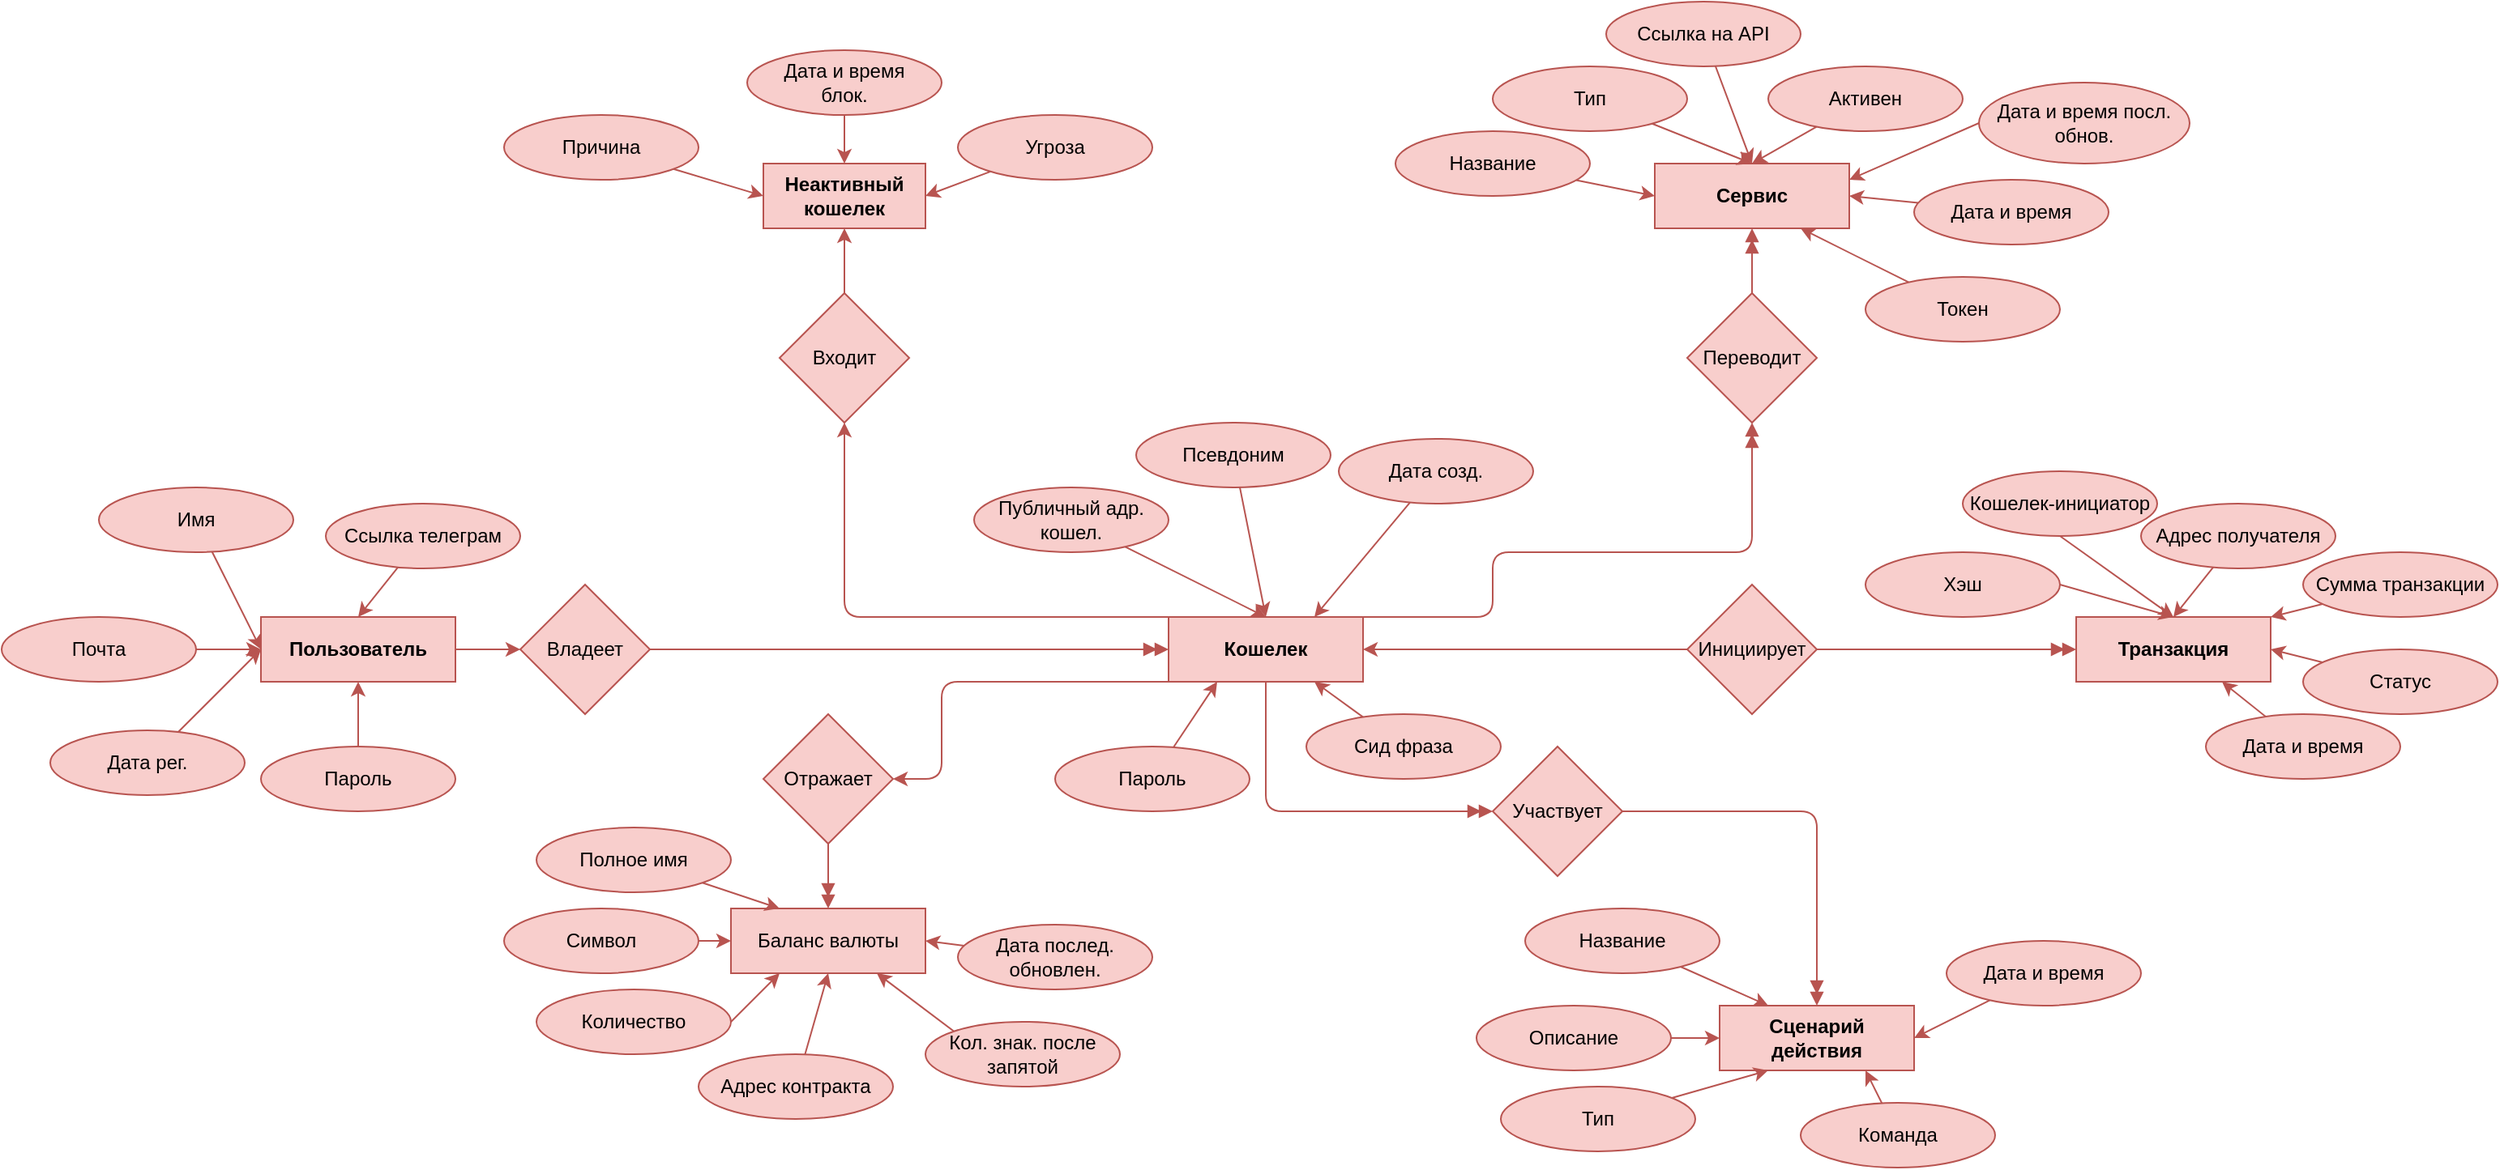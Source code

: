 <mxfile>
    <diagram id="Eth7Fp71FNX5mIKtPomX" name="Page-1">
        <mxGraphModel dx="2263" dy="1111" grid="1" gridSize="10" guides="1" tooltips="1" connect="1" arrows="1" fold="1" page="1" pageScale="1" pageWidth="850" pageHeight="1100" math="0" shadow="0">
            <root>
                <mxCell id="0"/>
                <mxCell id="1" parent="0"/>
                <mxCell id="55" style="edgeStyle=none;html=1;entryX=0;entryY=0.5;entryDx=0;entryDy=0;fillColor=#f8cecc;strokeColor=#b85450;endArrow=doubleBlock;endFill=1;" parent="1" source="32" target="54" edge="1">
                    <mxGeometry relative="1" as="geometry">
                        <Array as="points">
                            <mxPoint x="260" y="520"/>
                            <mxPoint x="260" y="560"/>
                            <mxPoint x="300" y="560"/>
                            <mxPoint x="360" y="560"/>
                        </Array>
                    </mxGeometry>
                </mxCell>
                <mxCell id="143" style="edgeStyle=none;html=1;exitX=1;exitY=0;exitDx=0;exitDy=0;entryX=0.5;entryY=1;entryDx=0;entryDy=0;fillColor=#f8cecc;strokeColor=#b85450;endArrow=doubleBlock;endFill=1;" parent="1" source="32" target="63" edge="1">
                    <mxGeometry relative="1" as="geometry">
                        <Array as="points">
                            <mxPoint x="400" y="440"/>
                            <mxPoint x="400" y="400"/>
                            <mxPoint x="560" y="400"/>
                        </Array>
                    </mxGeometry>
                </mxCell>
                <mxCell id="161" style="edgeStyle=none;html=1;exitX=0;exitY=0;exitDx=0;exitDy=0;entryX=0.5;entryY=1;entryDx=0;entryDy=0;fillColor=#f8cecc;strokeColor=#b85450;" parent="1" source="32" target="70" edge="1">
                    <mxGeometry relative="1" as="geometry">
                        <Array as="points">
                            <mxPoint y="440"/>
                        </Array>
                    </mxGeometry>
                </mxCell>
                <mxCell id="169" style="edgeStyle=none;html=1;exitX=0;exitY=1;exitDx=0;exitDy=0;entryX=1;entryY=0.5;entryDx=0;entryDy=0;fillColor=#f8cecc;strokeColor=#b85450;" parent="1" source="32" target="116" edge="1">
                    <mxGeometry relative="1" as="geometry">
                        <Array as="points">
                            <mxPoint x="60" y="480"/>
                            <mxPoint x="60" y="540"/>
                        </Array>
                    </mxGeometry>
                </mxCell>
                <mxCell id="32" value="&lt;strong data-end=&quot;286&quot; data-start=&quot;266&quot;&gt;Кошелек&lt;/strong&gt;" style="rounded=0;whiteSpace=wrap;html=1;fillColor=#f8cecc;strokeColor=#b85450;" parent="1" vertex="1">
                    <mxGeometry x="200" y="440" width="120" height="40" as="geometry"/>
                </mxCell>
                <mxCell id="35" value="&lt;strong data-end=&quot;913&quot; data-start=&quot;885&quot;&gt;Транзакция&lt;/strong&gt;" style="rounded=0;whiteSpace=wrap;html=1;fillColor=#f8cecc;strokeColor=#b85450;" parent="1" vertex="1">
                    <mxGeometry x="760" y="440" width="120" height="40" as="geometry"/>
                </mxCell>
                <mxCell id="38" style="edgeStyle=none;html=1;entryX=1;entryY=0.5;entryDx=0;entryDy=0;fillColor=#f8cecc;strokeColor=#b85450;endArrow=classic;endFill=1;" parent="1" source="40" target="32" edge="1">
                    <mxGeometry relative="1" as="geometry"/>
                </mxCell>
                <mxCell id="39" style="edgeStyle=none;html=1;entryX=0;entryY=0.5;entryDx=0;entryDy=0;endArrow=doubleBlock;endFill=1;fillColor=#f8cecc;strokeColor=#b85450;" parent="1" source="40" target="35" edge="1">
                    <mxGeometry relative="1" as="geometry"/>
                </mxCell>
                <mxCell id="40" value="Инициирует" style="rhombus;whiteSpace=wrap;html=1;fillColor=#f8cecc;strokeColor=#b85450;" parent="1" vertex="1">
                    <mxGeometry x="520" y="420" width="80" height="80" as="geometry"/>
                </mxCell>
                <mxCell id="53" value="&lt;strong data-end=&quot;1103&quot; data-start=&quot;1066&quot;&gt;Сценарий действия&lt;/strong&gt;" style="rounded=0;whiteSpace=wrap;html=1;fillColor=#f8cecc;strokeColor=#b85450;" parent="1" vertex="1">
                    <mxGeometry x="540" y="680" width="120" height="40" as="geometry"/>
                </mxCell>
                <mxCell id="56" style="edgeStyle=none;html=1;entryX=0.5;entryY=0;entryDx=0;entryDy=0;endArrow=doubleBlock;endFill=1;exitX=1;exitY=0.5;exitDx=0;exitDy=0;fillColor=#f8cecc;strokeColor=#b85450;" parent="1" source="54" target="53" edge="1">
                    <mxGeometry relative="1" as="geometry">
                        <mxPoint x="580" y="560" as="sourcePoint"/>
                        <Array as="points">
                            <mxPoint x="600" y="560"/>
                        </Array>
                    </mxGeometry>
                </mxCell>
                <mxCell id="54" value="Участвует" style="rhombus;whiteSpace=wrap;html=1;fillColor=#f8cecc;strokeColor=#b85450;" parent="1" vertex="1">
                    <mxGeometry x="400" y="520" width="80" height="80" as="geometry"/>
                </mxCell>
                <mxCell id="59" style="edgeStyle=none;html=1;entryX=0;entryY=0.5;entryDx=0;entryDy=0;fillColor=#f8cecc;strokeColor=#b85450;" parent="1" source="57" target="58" edge="1">
                    <mxGeometry relative="1" as="geometry"/>
                </mxCell>
                <mxCell id="57" value="&lt;b&gt;Пользователь&lt;/b&gt;" style="rounded=0;whiteSpace=wrap;html=1;fillColor=#f8cecc;strokeColor=#b85450;" parent="1" vertex="1">
                    <mxGeometry x="-360" y="440" width="120" height="40" as="geometry"/>
                </mxCell>
                <mxCell id="60" style="edgeStyle=none;html=1;entryX=0;entryY=0.5;entryDx=0;entryDy=0;endArrow=doubleBlock;endFill=1;fillColor=#f8cecc;strokeColor=#b85450;" parent="1" source="58" target="32" edge="1">
                    <mxGeometry relative="1" as="geometry"/>
                </mxCell>
                <mxCell id="58" value="Владеет" style="rhombus;whiteSpace=wrap;html=1;fillColor=#f8cecc;strokeColor=#b85450;" parent="1" vertex="1">
                    <mxGeometry x="-200" y="420" width="80" height="80" as="geometry"/>
                </mxCell>
                <mxCell id="62" value="&lt;strong data-end=&quot;286&quot; data-start=&quot;266&quot;&gt;Сервис&lt;/strong&gt;" style="rounded=0;whiteSpace=wrap;html=1;fillColor=#f8cecc;strokeColor=#b85450;" parent="1" vertex="1">
                    <mxGeometry x="500" y="160" width="120" height="40" as="geometry"/>
                </mxCell>
                <mxCell id="68" style="edgeStyle=none;html=1;entryX=0.5;entryY=1;entryDx=0;entryDy=0;endArrow=doubleBlock;endFill=1;fillColor=#f8cecc;strokeColor=#b85450;" parent="1" source="63" target="62" edge="1">
                    <mxGeometry relative="1" as="geometry"/>
                </mxCell>
                <mxCell id="63" value="Переводит" style="rhombus;whiteSpace=wrap;html=1;fillColor=#f8cecc;strokeColor=#b85450;" parent="1" vertex="1">
                    <mxGeometry x="520" y="240" width="80" height="80" as="geometry"/>
                </mxCell>
                <mxCell id="69" value="&lt;strong data-end=&quot;286&quot; data-start=&quot;266&quot;&gt;Неактивный кошелек&lt;/strong&gt;" style="rounded=0;whiteSpace=wrap;html=1;fillColor=#f8cecc;strokeColor=#b85450;" parent="1" vertex="1">
                    <mxGeometry x="-50" y="160" width="100" height="40" as="geometry"/>
                </mxCell>
                <mxCell id="72" style="edgeStyle=none;html=1;entryX=0.5;entryY=1;entryDx=0;entryDy=0;endArrow=classic;endFill=1;exitX=0.5;exitY=0;exitDx=0;exitDy=0;fillColor=#f8cecc;strokeColor=#b85450;" parent="1" source="70" target="69" edge="1">
                    <mxGeometry relative="1" as="geometry"/>
                </mxCell>
                <mxCell id="70" value="Входит" style="rhombus;whiteSpace=wrap;html=1;fillColor=#f8cecc;strokeColor=#b85450;" parent="1" vertex="1">
                    <mxGeometry x="-40" y="240" width="80" height="80" as="geometry"/>
                </mxCell>
                <mxCell id="82" style="edgeStyle=none;html=1;entryX=0;entryY=0.5;entryDx=0;entryDy=0;fillColor=#f8cecc;strokeColor=#b85450;" parent="1" source="77" target="57" edge="1">
                    <mxGeometry relative="1" as="geometry"/>
                </mxCell>
                <mxCell id="77" value="Имя" style="ellipse;whiteSpace=wrap;html=1;fillColor=#f8cecc;strokeColor=#b85450;" parent="1" vertex="1">
                    <mxGeometry x="-460" y="360" width="120" height="40" as="geometry"/>
                </mxCell>
                <mxCell id="84" style="edgeStyle=none;html=1;entryX=0;entryY=0.5;entryDx=0;entryDy=0;fillColor=#f8cecc;strokeColor=#b85450;" parent="1" source="78" target="57" edge="1">
                    <mxGeometry relative="1" as="geometry"/>
                </mxCell>
                <mxCell id="78" value="Почта" style="ellipse;whiteSpace=wrap;html=1;fillColor=#f8cecc;strokeColor=#b85450;" parent="1" vertex="1">
                    <mxGeometry x="-520" y="440" width="120" height="40" as="geometry"/>
                </mxCell>
                <mxCell id="86" style="edgeStyle=none;html=1;entryX=0;entryY=0.5;entryDx=0;entryDy=0;fillColor=#f8cecc;strokeColor=#b85450;" parent="1" source="79" target="57" edge="1">
                    <mxGeometry relative="1" as="geometry"/>
                </mxCell>
                <mxCell id="79" value="Дата рег." style="ellipse;whiteSpace=wrap;html=1;fillColor=#f8cecc;strokeColor=#b85450;" parent="1" vertex="1">
                    <mxGeometry x="-490" y="510" width="120" height="40" as="geometry"/>
                </mxCell>
                <mxCell id="90" style="edgeStyle=none;html=1;entryX=0.5;entryY=0;entryDx=0;entryDy=0;fillColor=#f8cecc;strokeColor=#b85450;" parent="1" source="87" target="32" edge="1">
                    <mxGeometry relative="1" as="geometry"/>
                </mxCell>
                <mxCell id="87" value="Публичный адр. кошел." style="ellipse;whiteSpace=wrap;html=1;fillColor=#f8cecc;strokeColor=#b85450;" parent="1" vertex="1">
                    <mxGeometry x="80" y="360" width="120" height="40" as="geometry"/>
                </mxCell>
                <mxCell id="92" style="edgeStyle=none;html=1;entryX=0.75;entryY=0;entryDx=0;entryDy=0;fillColor=#f8cecc;strokeColor=#b85450;" parent="1" source="89" target="32" edge="1">
                    <mxGeometry relative="1" as="geometry"/>
                </mxCell>
                <mxCell id="89" value="Дата созд." style="ellipse;whiteSpace=wrap;html=1;fillColor=#f8cecc;strokeColor=#b85450;" parent="1" vertex="1">
                    <mxGeometry x="305" y="330" width="120" height="40" as="geometry"/>
                </mxCell>
                <mxCell id="111" style="edgeStyle=none;html=1;entryX=0.5;entryY=0;entryDx=0;entryDy=0;exitX=1;exitY=0.5;exitDx=0;exitDy=0;fillColor=#f8cecc;strokeColor=#b85450;" parent="1" source="94" target="35" edge="1">
                    <mxGeometry relative="1" as="geometry">
                        <mxPoint x="633.666" y="428.944" as="sourcePoint"/>
                    </mxGeometry>
                </mxCell>
                <mxCell id="94" value="Хэш" style="ellipse;whiteSpace=wrap;html=1;fillColor=#f8cecc;strokeColor=#b85450;" parent="1" vertex="1">
                    <mxGeometry x="630" y="400" width="120" height="40" as="geometry"/>
                </mxCell>
                <mxCell id="110" style="edgeStyle=none;html=1;exitX=0.5;exitY=1;exitDx=0;exitDy=0;entryX=0.5;entryY=0;entryDx=0;entryDy=0;fillColor=#f8cecc;strokeColor=#b85450;" parent="1" source="95" target="35" edge="1">
                    <mxGeometry relative="1" as="geometry"/>
                </mxCell>
                <mxCell id="95" value="Кошелек-инициатор" style="ellipse;whiteSpace=wrap;html=1;fillColor=#f8cecc;strokeColor=#b85450;" parent="1" vertex="1">
                    <mxGeometry x="690" y="350" width="120" height="40" as="geometry"/>
                </mxCell>
                <mxCell id="109" style="edgeStyle=none;html=1;entryX=0.5;entryY=0;entryDx=0;entryDy=0;fillColor=#f8cecc;strokeColor=#b85450;" parent="1" source="97" target="35" edge="1">
                    <mxGeometry relative="1" as="geometry"/>
                </mxCell>
                <mxCell id="97" value="Адрес получателя" style="ellipse;whiteSpace=wrap;html=1;fillColor=#f8cecc;strokeColor=#b85450;" parent="1" vertex="1">
                    <mxGeometry x="800" y="370" width="120" height="40" as="geometry"/>
                </mxCell>
                <mxCell id="108" style="edgeStyle=none;html=1;entryX=1;entryY=0;entryDx=0;entryDy=0;fillColor=#f8cecc;strokeColor=#b85450;" parent="1" source="98" target="35" edge="1">
                    <mxGeometry relative="1" as="geometry"/>
                </mxCell>
                <mxCell id="98" value="Сумма транзакции" style="ellipse;whiteSpace=wrap;html=1;fillColor=#f8cecc;strokeColor=#b85450;" parent="1" vertex="1">
                    <mxGeometry x="900" y="400" width="120" height="40" as="geometry"/>
                </mxCell>
                <mxCell id="107" style="edgeStyle=none;html=1;entryX=1;entryY=0.5;entryDx=0;entryDy=0;fillColor=#f8cecc;strokeColor=#b85450;" parent="1" source="99" target="35" edge="1">
                    <mxGeometry relative="1" as="geometry"/>
                </mxCell>
                <mxCell id="99" value="Статус" style="ellipse;whiteSpace=wrap;html=1;fillColor=#f8cecc;strokeColor=#b85450;" parent="1" vertex="1">
                    <mxGeometry x="900" y="460" width="120" height="40" as="geometry"/>
                </mxCell>
                <mxCell id="106" style="edgeStyle=none;html=1;entryX=0.75;entryY=1;entryDx=0;entryDy=0;fillColor=#f8cecc;strokeColor=#b85450;" parent="1" source="100" target="35" edge="1">
                    <mxGeometry relative="1" as="geometry"/>
                </mxCell>
                <mxCell id="100" value="Дата и время" style="ellipse;whiteSpace=wrap;html=1;fillColor=#f8cecc;strokeColor=#b85450;" parent="1" vertex="1">
                    <mxGeometry x="840" y="500" width="120" height="40" as="geometry"/>
                </mxCell>
                <mxCell id="114" style="edgeStyle=none;html=1;entryX=0.5;entryY=0;entryDx=0;entryDy=0;fillColor=#f8cecc;strokeColor=#b85450;" parent="1" source="113" target="32" edge="1">
                    <mxGeometry relative="1" as="geometry"/>
                </mxCell>
                <mxCell id="113" value="Псевдоним " style="ellipse;whiteSpace=wrap;html=1;fillColor=#f8cecc;strokeColor=#b85450;" parent="1" vertex="1">
                    <mxGeometry x="180" y="320" width="120" height="40" as="geometry"/>
                </mxCell>
                <mxCell id="115" value="Баланс валюты" style="rounded=0;whiteSpace=wrap;html=1;fillColor=#f8cecc;strokeColor=#b85450;" parent="1" vertex="1">
                    <mxGeometry x="-70" y="620" width="120" height="40" as="geometry"/>
                </mxCell>
                <mxCell id="119" style="edgeStyle=none;html=1;entryX=0.5;entryY=0;entryDx=0;entryDy=0;endArrow=doubleBlock;endFill=1;fillColor=#f8cecc;strokeColor=#b85450;" parent="1" source="116" target="115" edge="1">
                    <mxGeometry relative="1" as="geometry"/>
                </mxCell>
                <mxCell id="116" value="Отражает" style="rhombus;whiteSpace=wrap;html=1;fillColor=#f8cecc;strokeColor=#b85450;" parent="1" vertex="1">
                    <mxGeometry x="-50" y="500" width="80" height="80" as="geometry"/>
                </mxCell>
                <mxCell id="127" style="edgeStyle=none;html=1;entryX=0;entryY=0.5;entryDx=0;entryDy=0;fillColor=#f8cecc;strokeColor=#b85450;" parent="1" source="120" target="115" edge="1">
                    <mxGeometry relative="1" as="geometry"/>
                </mxCell>
                <mxCell id="120" value="Символ" style="ellipse;whiteSpace=wrap;html=1;fillColor=#f8cecc;strokeColor=#b85450;" parent="1" vertex="1">
                    <mxGeometry x="-210" y="620" width="120" height="40" as="geometry"/>
                </mxCell>
                <mxCell id="126" style="edgeStyle=none;html=1;entryX=0.25;entryY=0;entryDx=0;entryDy=0;fillColor=#f8cecc;strokeColor=#b85450;" parent="1" source="121" target="115" edge="1">
                    <mxGeometry relative="1" as="geometry"/>
                </mxCell>
                <mxCell id="121" value="Полное имя" style="ellipse;whiteSpace=wrap;html=1;fillColor=#f8cecc;strokeColor=#b85450;" parent="1" vertex="1">
                    <mxGeometry x="-190" y="570" width="120" height="40" as="geometry"/>
                </mxCell>
                <mxCell id="129" style="edgeStyle=none;html=1;entryX=0.5;entryY=1;entryDx=0;entryDy=0;fillColor=#f8cecc;strokeColor=#b85450;" parent="1" source="122" target="115" edge="1">
                    <mxGeometry relative="1" as="geometry"/>
                </mxCell>
                <mxCell id="122" value="Адрес контракта" style="ellipse;whiteSpace=wrap;html=1;fillColor=#f8cecc;strokeColor=#b85450;" parent="1" vertex="1">
                    <mxGeometry x="-90" y="710" width="120" height="40" as="geometry"/>
                </mxCell>
                <mxCell id="128" style="edgeStyle=none;html=1;exitX=1;exitY=0.5;exitDx=0;exitDy=0;entryX=0.25;entryY=1;entryDx=0;entryDy=0;fillColor=#f8cecc;strokeColor=#b85450;" parent="1" source="123" target="115" edge="1">
                    <mxGeometry relative="1" as="geometry"/>
                </mxCell>
                <mxCell id="123" value="Количество" style="ellipse;whiteSpace=wrap;html=1;fillColor=#f8cecc;strokeColor=#b85450;" parent="1" vertex="1">
                    <mxGeometry x="-190" y="670" width="120" height="40" as="geometry"/>
                </mxCell>
                <mxCell id="130" style="edgeStyle=none;html=1;exitX=0;exitY=0;exitDx=0;exitDy=0;entryX=0.75;entryY=1;entryDx=0;entryDy=0;fillColor=#f8cecc;strokeColor=#b85450;" parent="1" source="124" target="115" edge="1">
                    <mxGeometry relative="1" as="geometry"/>
                </mxCell>
                <mxCell id="124" value="Кол. знак. после запятой" style="ellipse;whiteSpace=wrap;html=1;fillColor=#f8cecc;strokeColor=#b85450;" parent="1" vertex="1">
                    <mxGeometry x="50" y="690" width="120" height="40" as="geometry"/>
                </mxCell>
                <mxCell id="131" style="edgeStyle=none;html=1;entryX=1;entryY=0.5;entryDx=0;entryDy=0;fillColor=#f8cecc;strokeColor=#b85450;" parent="1" source="125" target="115" edge="1">
                    <mxGeometry relative="1" as="geometry"/>
                </mxCell>
                <mxCell id="125" value="Дата послед. обновлен." style="ellipse;whiteSpace=wrap;html=1;fillColor=#f8cecc;strokeColor=#b85450;" parent="1" vertex="1">
                    <mxGeometry x="70" y="630" width="120" height="40" as="geometry"/>
                </mxCell>
                <mxCell id="139" style="edgeStyle=none;html=1;entryX=0.25;entryY=1;entryDx=0;entryDy=0;fillColor=#f8cecc;strokeColor=#b85450;" parent="1" source="132" target="53" edge="1">
                    <mxGeometry relative="1" as="geometry"/>
                </mxCell>
                <mxCell id="132" value="Тип" style="ellipse;whiteSpace=wrap;html=1;fillColor=#f8cecc;strokeColor=#b85450;" parent="1" vertex="1">
                    <mxGeometry x="405" y="730" width="120" height="40" as="geometry"/>
                </mxCell>
                <mxCell id="137" style="edgeStyle=none;html=1;entryX=0.25;entryY=0;entryDx=0;entryDy=0;fillColor=#f8cecc;strokeColor=#b85450;" parent="1" source="133" target="53" edge="1">
                    <mxGeometry relative="1" as="geometry"/>
                </mxCell>
                <mxCell id="133" value="Название" style="ellipse;whiteSpace=wrap;html=1;fillColor=#f8cecc;strokeColor=#b85450;" parent="1" vertex="1">
                    <mxGeometry x="420" y="620" width="120" height="40" as="geometry"/>
                </mxCell>
                <mxCell id="138" style="edgeStyle=none;html=1;entryX=0;entryY=0.5;entryDx=0;entryDy=0;fillColor=#f8cecc;strokeColor=#b85450;" parent="1" source="134" target="53" edge="1">
                    <mxGeometry relative="1" as="geometry"/>
                </mxCell>
                <mxCell id="134" value="Описание" style="ellipse;whiteSpace=wrap;html=1;fillColor=#f8cecc;strokeColor=#b85450;" parent="1" vertex="1">
                    <mxGeometry x="390" y="680" width="120" height="40" as="geometry"/>
                </mxCell>
                <mxCell id="142" style="edgeStyle=none;html=1;entryX=1;entryY=0.5;entryDx=0;entryDy=0;fillColor=#f8cecc;strokeColor=#b85450;" parent="1" source="135" target="53" edge="1">
                    <mxGeometry relative="1" as="geometry"/>
                </mxCell>
                <mxCell id="135" value="Дата и время" style="ellipse;whiteSpace=wrap;html=1;fillColor=#f8cecc;strokeColor=#b85450;" parent="1" vertex="1">
                    <mxGeometry x="680" y="640" width="120" height="40" as="geometry"/>
                </mxCell>
                <mxCell id="141" style="edgeStyle=none;html=1;entryX=0.75;entryY=1;entryDx=0;entryDy=0;fillColor=#f8cecc;strokeColor=#b85450;" parent="1" source="136" target="53" edge="1">
                    <mxGeometry relative="1" as="geometry"/>
                </mxCell>
                <mxCell id="136" value="Команда" style="ellipse;whiteSpace=wrap;html=1;fillColor=#f8cecc;strokeColor=#b85450;" parent="1" vertex="1">
                    <mxGeometry x="590" y="740" width="120" height="40" as="geometry"/>
                </mxCell>
                <mxCell id="152" style="edgeStyle=none;html=1;entryX=0;entryY=0.5;entryDx=0;entryDy=0;fillColor=#f8cecc;strokeColor=#b85450;" parent="1" source="145" target="62" edge="1">
                    <mxGeometry relative="1" as="geometry"/>
                </mxCell>
                <mxCell id="145" value="Название" style="ellipse;whiteSpace=wrap;html=1;fillColor=#f8cecc;strokeColor=#b85450;" parent="1" vertex="1">
                    <mxGeometry x="340" y="140" width="120" height="40" as="geometry"/>
                </mxCell>
                <mxCell id="153" style="edgeStyle=none;html=1;entryX=0.5;entryY=0;entryDx=0;entryDy=0;fillColor=#f8cecc;strokeColor=#b85450;" parent="1" source="146" target="62" edge="1">
                    <mxGeometry relative="1" as="geometry"/>
                </mxCell>
                <mxCell id="146" value="Тип" style="ellipse;whiteSpace=wrap;html=1;fillColor=#f8cecc;strokeColor=#b85450;" parent="1" vertex="1">
                    <mxGeometry x="400" y="100" width="120" height="40" as="geometry"/>
                </mxCell>
                <mxCell id="154" style="edgeStyle=none;html=1;entryX=0.5;entryY=0;entryDx=0;entryDy=0;fillColor=#f8cecc;strokeColor=#b85450;" parent="1" source="147" target="62" edge="1">
                    <mxGeometry relative="1" as="geometry"/>
                </mxCell>
                <mxCell id="147" value="Ссылка на API" style="ellipse;whiteSpace=wrap;html=1;fillColor=#f8cecc;strokeColor=#b85450;" parent="1" vertex="1">
                    <mxGeometry x="470" y="60" width="120" height="40" as="geometry"/>
                </mxCell>
                <mxCell id="155" style="edgeStyle=none;html=1;entryX=0.5;entryY=0;entryDx=0;entryDy=0;fillColor=#f8cecc;strokeColor=#b85450;" parent="1" source="148" target="62" edge="1">
                    <mxGeometry relative="1" as="geometry"/>
                </mxCell>
                <mxCell id="148" value="Активен" style="ellipse;whiteSpace=wrap;html=1;fillColor=#f8cecc;strokeColor=#b85450;" parent="1" vertex="1">
                    <mxGeometry x="570" y="100" width="120" height="40" as="geometry"/>
                </mxCell>
                <mxCell id="157" style="edgeStyle=none;html=1;entryX=1;entryY=0.5;entryDx=0;entryDy=0;fillColor=#f8cecc;strokeColor=#b85450;" parent="1" source="149" target="62" edge="1">
                    <mxGeometry relative="1" as="geometry"/>
                </mxCell>
                <mxCell id="149" value="Дата и время" style="ellipse;whiteSpace=wrap;html=1;fillColor=#f8cecc;strokeColor=#b85450;" parent="1" vertex="1">
                    <mxGeometry x="660" y="170" width="120" height="40" as="geometry"/>
                </mxCell>
                <mxCell id="156" style="edgeStyle=none;html=1;exitX=0;exitY=0.5;exitDx=0;exitDy=0;entryX=1;entryY=0.25;entryDx=0;entryDy=0;fillColor=#f8cecc;strokeColor=#b85450;" parent="1" source="150" target="62" edge="1">
                    <mxGeometry relative="1" as="geometry"/>
                </mxCell>
                <mxCell id="150" value="Дата и время посл.&lt;div&gt;обнов.&lt;/div&gt;" style="ellipse;whiteSpace=wrap;html=1;fillColor=#f8cecc;strokeColor=#b85450;" parent="1" vertex="1">
                    <mxGeometry x="700" y="110" width="130" height="50" as="geometry"/>
                </mxCell>
                <mxCell id="165" style="edgeStyle=none;html=1;entryX=0.75;entryY=1;entryDx=0;entryDy=0;fillColor=#f8cecc;strokeColor=#b85450;" parent="1" source="151" target="62" edge="1">
                    <mxGeometry relative="1" as="geometry"/>
                </mxCell>
                <mxCell id="151" value="Токен" style="ellipse;whiteSpace=wrap;html=1;fillColor=#f8cecc;strokeColor=#b85450;" parent="1" vertex="1">
                    <mxGeometry x="630" y="230" width="120" height="40" as="geometry"/>
                </mxCell>
                <mxCell id="162" style="edgeStyle=none;html=1;entryX=0;entryY=0.5;entryDx=0;entryDy=0;fillColor=#f8cecc;strokeColor=#b85450;" parent="1" source="158" target="69" edge="1">
                    <mxGeometry relative="1" as="geometry"/>
                </mxCell>
                <mxCell id="158" value="Причина" style="ellipse;whiteSpace=wrap;html=1;fillColor=#f8cecc;strokeColor=#b85450;" parent="1" vertex="1">
                    <mxGeometry x="-210" y="130" width="120" height="40" as="geometry"/>
                </mxCell>
                <mxCell id="163" style="edgeStyle=none;html=1;entryX=0.5;entryY=0;entryDx=0;entryDy=0;fillColor=#f8cecc;strokeColor=#b85450;" parent="1" source="159" target="69" edge="1">
                    <mxGeometry relative="1" as="geometry"/>
                </mxCell>
                <mxCell id="159" value="Дата и время&lt;div&gt;блок.&lt;/div&gt;" style="ellipse;whiteSpace=wrap;html=1;fillColor=#f8cecc;strokeColor=#b85450;" parent="1" vertex="1">
                    <mxGeometry x="-60" y="90" width="120" height="40" as="geometry"/>
                </mxCell>
                <mxCell id="164" style="edgeStyle=none;html=1;entryX=1;entryY=0.5;entryDx=0;entryDy=0;fillColor=#f8cecc;strokeColor=#b85450;" parent="1" source="160" target="69" edge="1">
                    <mxGeometry relative="1" as="geometry"/>
                </mxCell>
                <mxCell id="160" value="Угроза" style="ellipse;whiteSpace=wrap;html=1;fillColor=#f8cecc;strokeColor=#b85450;" parent="1" vertex="1">
                    <mxGeometry x="70" y="130" width="120" height="40" as="geometry"/>
                </mxCell>
                <mxCell id="168" style="edgeStyle=none;html=1;entryX=0.75;entryY=1;entryDx=0;entryDy=0;fillColor=#f8cecc;strokeColor=#b85450;" parent="1" source="167" target="32" edge="1">
                    <mxGeometry relative="1" as="geometry"/>
                </mxCell>
                <mxCell id="167" value="Сид фраза" style="ellipse;whiteSpace=wrap;html=1;fillColor=#f8cecc;strokeColor=#b85450;" parent="1" vertex="1">
                    <mxGeometry x="285" y="500" width="120" height="40" as="geometry"/>
                </mxCell>
                <mxCell id="171" style="edgeStyle=none;html=1;entryX=0.25;entryY=1;entryDx=0;entryDy=0;fillColor=#f8cecc;strokeColor=#b85450;" parent="1" source="170" target="32" edge="1">
                    <mxGeometry relative="1" as="geometry"/>
                </mxCell>
                <mxCell id="170" value="Пароль" style="ellipse;whiteSpace=wrap;html=1;fillColor=#f8cecc;strokeColor=#b85450;" parent="1" vertex="1">
                    <mxGeometry x="130" y="520" width="120" height="40" as="geometry"/>
                </mxCell>
                <mxCell id="174" style="edgeStyle=none;html=1;entryX=0.5;entryY=0;entryDx=0;entryDy=0;fillColor=#f8cecc;strokeColor=#b85450;" parent="1" source="172" target="57" edge="1">
                    <mxGeometry relative="1" as="geometry"/>
                </mxCell>
                <mxCell id="172" value="Ссылка телеграм" style="ellipse;whiteSpace=wrap;html=1;fillColor=#f8cecc;strokeColor=#b85450;" parent="1" vertex="1">
                    <mxGeometry x="-320" y="370" width="120" height="40" as="geometry"/>
                </mxCell>
                <mxCell id="175" style="edgeStyle=none;html=1;entryX=0.5;entryY=1;entryDx=0;entryDy=0;fillColor=#f8cecc;strokeColor=#b85450;" parent="1" source="173" target="57" edge="1">
                    <mxGeometry relative="1" as="geometry"/>
                </mxCell>
                <mxCell id="173" value="Пароль" style="ellipse;whiteSpace=wrap;html=1;fillColor=#f8cecc;strokeColor=#b85450;" parent="1" vertex="1">
                    <mxGeometry x="-360" y="520" width="120" height="40" as="geometry"/>
                </mxCell>
            </root>
        </mxGraphModel>
    </diagram>
</mxfile>